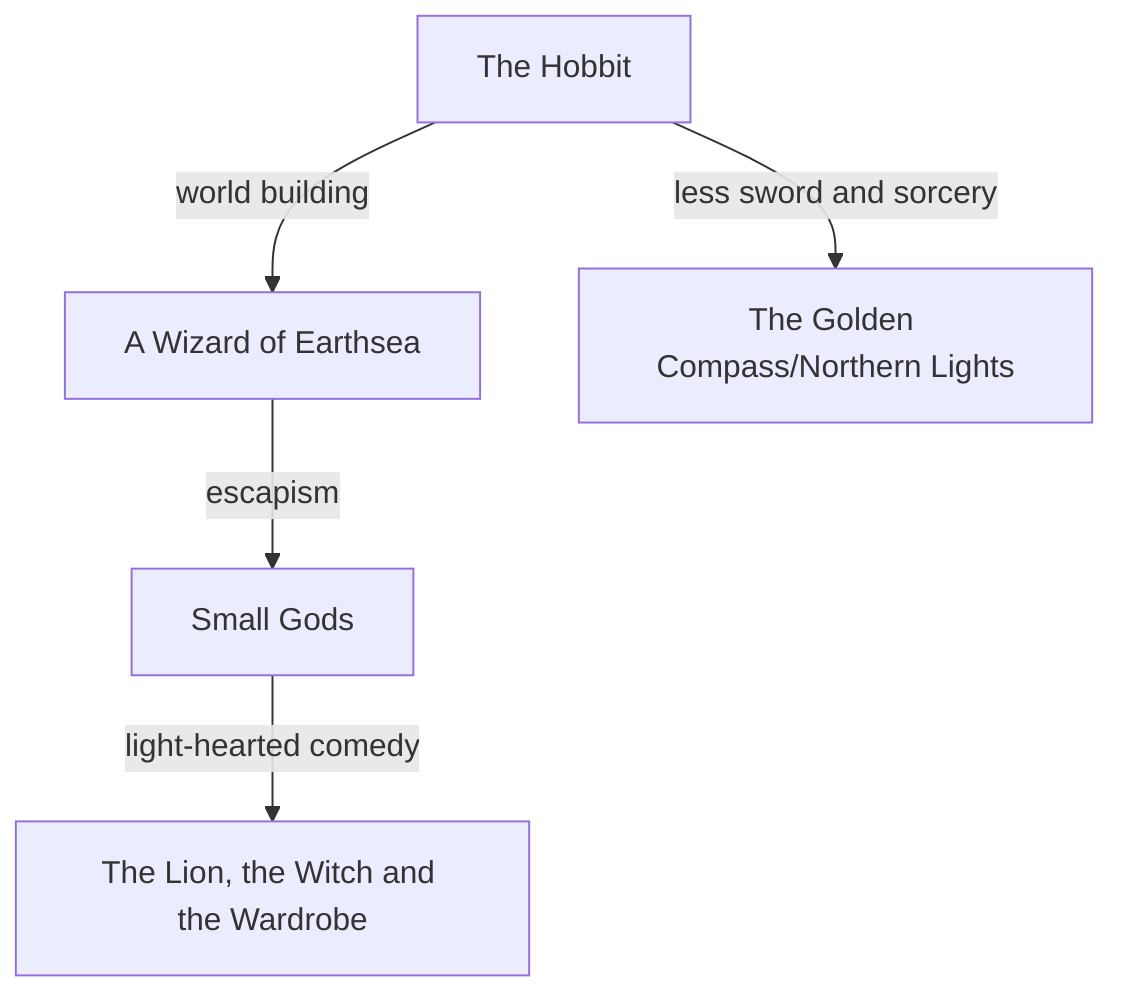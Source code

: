 flowchart TD

    hbbt["The Hobbit"]
    click hbbt "/books/thehobbit.html"
    awoe["A Wizard of Earthsea"]
    click awoe "/books/awizardofearthsea.html"
    smgd["Small Gods"]
    click smgd "/books/smallgods.html"
    tlww["The Lion, the Witch and the Wardrobe"]
    click tlww "/books/thelionthewitchandthewardrobe.html"
    tgcm["The Golden Compass/Northern Lights"]
    click tgcm "/books/thegoldencompass.html"



    hbbt -- "world building" --> awoe
    awoe -- "escapism" --> smgd
    smgd -- "light-hearted comedy" --> tlww
    hbbt -- "less sword and sorcery" --> tgcm


    classDef bookNode text-align:center
    class ,hbbt,awoe,smgd,tlww,tgcm bookNode